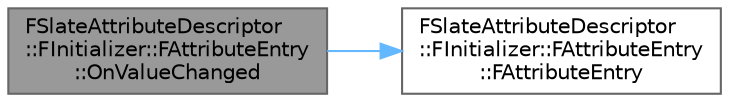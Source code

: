 digraph "FSlateAttributeDescriptor::FInitializer::FAttributeEntry::OnValueChanged"
{
 // INTERACTIVE_SVG=YES
 // LATEX_PDF_SIZE
  bgcolor="transparent";
  edge [fontname=Helvetica,fontsize=10,labelfontname=Helvetica,labelfontsize=10];
  node [fontname=Helvetica,fontsize=10,shape=box,height=0.2,width=0.4];
  rankdir="LR";
  Node1 [id="Node000001",label="FSlateAttributeDescriptor\l::FInitializer::FAttributeEntry\l::OnValueChanged",height=0.2,width=0.4,color="gray40", fillcolor="grey60", style="filled", fontcolor="black",tooltip="Notified when the attribute value changed."];
  Node1 -> Node2 [id="edge1_Node000001_Node000002",color="steelblue1",style="solid",tooltip=" "];
  Node2 [id="Node000002",label="FSlateAttributeDescriptor\l::FInitializer::FAttributeEntry\l::FAttributeEntry",height=0.2,width=0.4,color="grey40", fillcolor="white", style="filled",URL="$d6/dae/structFSlateAttributeDescriptor_1_1FInitializer_1_1FAttributeEntry.html#a66821321b49bf1bf18ec8579d517cac3",tooltip=" "];
}
